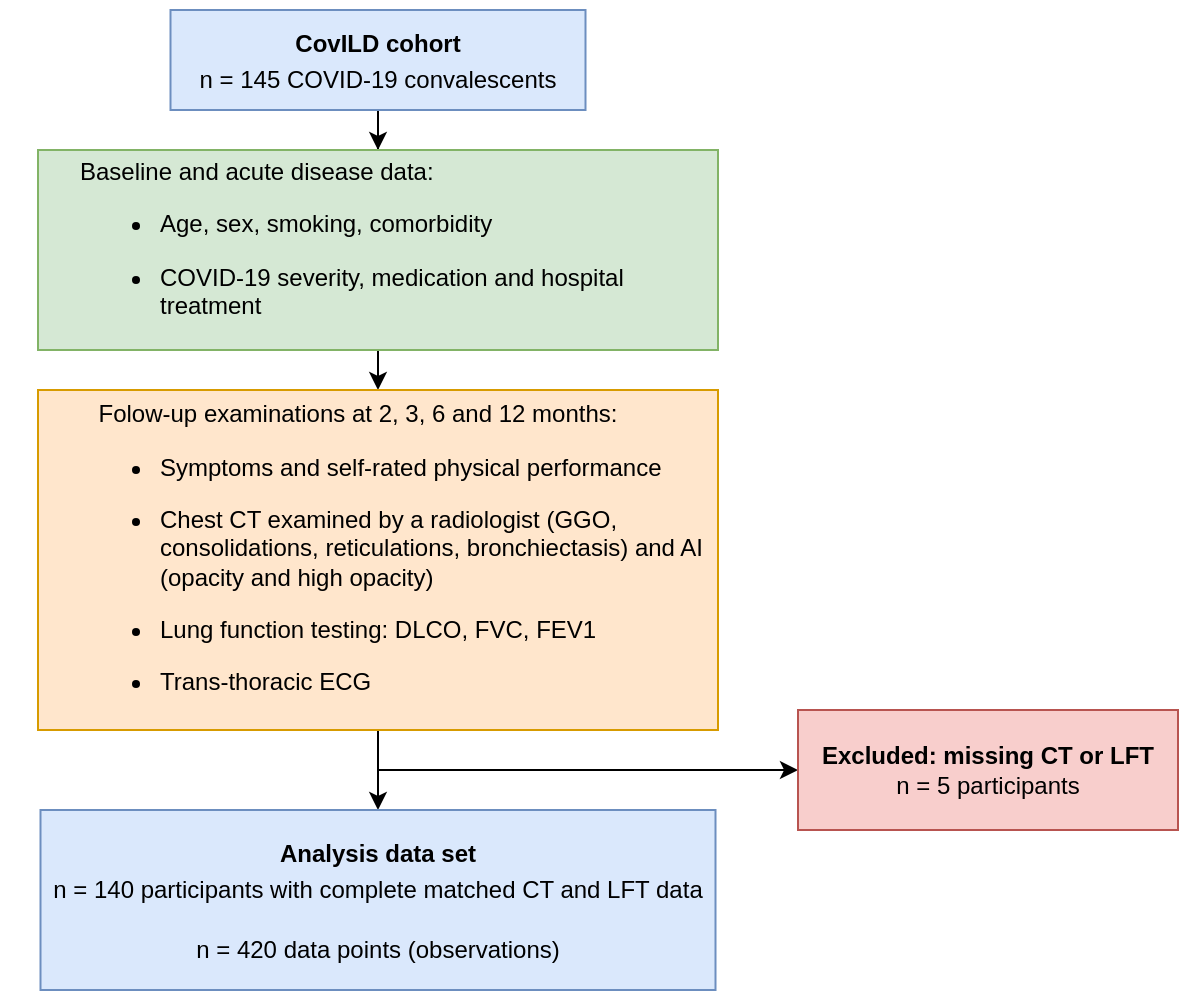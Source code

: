 <mxfile version="21.6.5" type="device">
  <diagram name="Page-1" id="ME_rR0h6g6oH_uVuHWtc">
    <mxGraphModel dx="1418" dy="828" grid="1" gridSize="10" guides="1" tooltips="1" connect="1" arrows="1" fold="1" page="1" pageScale="1" pageWidth="690" pageHeight="980" math="0" shadow="0">
      <root>
        <mxCell id="0" />
        <mxCell id="1" parent="0" />
        <mxCell id="grNded3wlk_CFeCUfCRz-6" style="edgeStyle=orthogonalEdgeStyle;rounded=0;orthogonalLoop=1;jettySize=auto;html=1;exitX=0.5;exitY=1;exitDx=0;exitDy=0;" parent="1" source="grNded3wlk_CFeCUfCRz-1" target="grNded3wlk_CFeCUfCRz-3" edge="1">
          <mxGeometry relative="1" as="geometry" />
        </mxCell>
        <mxCell id="grNded3wlk_CFeCUfCRz-1" value="&lt;p style=&quot;line-height: 150%;&quot;&gt;&lt;b&gt;CovILD cohort&lt;br&gt;&lt;/b&gt;n = 145 COVID-19 convalescents&lt;/p&gt;" style="rounded=0;whiteSpace=wrap;html=1;fillColor=#dae8fc;strokeColor=#6c8ebf;" parent="1" vertex="1">
          <mxGeometry x="116.25" y="30" width="207.5" height="50" as="geometry" />
        </mxCell>
        <mxCell id="grNded3wlk_CFeCUfCRz-7" style="edgeStyle=orthogonalEdgeStyle;rounded=0;orthogonalLoop=1;jettySize=auto;html=1;exitX=0.5;exitY=1;exitDx=0;exitDy=0;entryX=0.5;entryY=0;entryDx=0;entryDy=0;" parent="1" source="grNded3wlk_CFeCUfCRz-3" target="grNded3wlk_CFeCUfCRz-5" edge="1">
          <mxGeometry relative="1" as="geometry" />
        </mxCell>
        <mxCell id="grNded3wlk_CFeCUfCRz-3" value="&lt;blockquote style=&quot;margin: 0 0 0 40px; border: none; padding: 0px;&quot;&gt;&lt;div style=&quot;text-align: left;&quot;&gt;&lt;span style=&quot;background-color: initial;&quot;&gt;Baseline and acute disease data:&lt;/span&gt;&lt;/div&gt;&lt;/blockquote&gt;&lt;blockquote style=&quot;margin: 0 0 0 40px; border: none; padding: 0px;&quot;&gt;&lt;div style=&quot;text-align: left;&quot;&gt;&lt;ul&gt;&lt;li&gt;&lt;span style=&quot;background-color: initial;&quot;&gt;Age, sex, smoking, comorbidity&lt;/span&gt;&lt;/li&gt;&lt;/ul&gt;&lt;ul&gt;&lt;li&gt;&lt;span style=&quot;background-color: initial;&quot;&gt;COVID-19 severity, medication and hospital treatment&lt;/span&gt;&lt;/li&gt;&lt;/ul&gt;&lt;/div&gt;&lt;/blockquote&gt;" style="rounded=0;whiteSpace=wrap;html=1;spacingLeft=-20;fillColor=#d5e8d4;strokeColor=#82b366;" parent="1" vertex="1">
          <mxGeometry x="50" y="100" width="340" height="100" as="geometry" />
        </mxCell>
        <mxCell id="grNded3wlk_CFeCUfCRz-10" style="edgeStyle=orthogonalEdgeStyle;rounded=0;orthogonalLoop=1;jettySize=auto;html=1;entryX=0.5;entryY=0;entryDx=0;entryDy=0;" parent="1" source="grNded3wlk_CFeCUfCRz-5" target="grNded3wlk_CFeCUfCRz-9" edge="1">
          <mxGeometry relative="1" as="geometry" />
        </mxCell>
        <mxCell id="grNded3wlk_CFeCUfCRz-12" style="edgeStyle=orthogonalEdgeStyle;rounded=0;orthogonalLoop=1;jettySize=auto;html=1;exitX=0.5;exitY=1;exitDx=0;exitDy=0;" parent="1" source="grNded3wlk_CFeCUfCRz-5" target="grNded3wlk_CFeCUfCRz-11" edge="1">
          <mxGeometry relative="1" as="geometry" />
        </mxCell>
        <mxCell id="grNded3wlk_CFeCUfCRz-5" value="Folow-up examinations at 2, 3, 6 and 12 months:&lt;br style=&quot;border-color: var(--border-color); text-align: left;&quot;&gt;&lt;blockquote style=&quot;margin: 0 0 0 40px; border: none; padding: 0px;&quot;&gt;&lt;div style=&quot;text-align: left;&quot;&gt;&lt;ul&gt;&lt;li&gt;Symptoms and self-rated physical performance&lt;/li&gt;&lt;/ul&gt;&lt;ul&gt;&lt;li&gt;Chest CT examined by a radiologist (GGO, consolidations, reticulations, bronchiectasis) and AI (opacity and high opacity)&lt;/li&gt;&lt;/ul&gt;&lt;ul&gt;&lt;li&gt;Lung function testing: DLCO, FVC, FEV1&lt;/li&gt;&lt;/ul&gt;&lt;ul&gt;&lt;li&gt;Trans-thoracic ECG&lt;/li&gt;&lt;/ul&gt;&lt;/div&gt;&lt;/blockquote&gt;" style="rounded=0;whiteSpace=wrap;html=1;spacingLeft=-20;fillColor=#ffe6cc;strokeColor=#d79b00;" parent="1" vertex="1">
          <mxGeometry x="50" y="220" width="340" height="170" as="geometry" />
        </mxCell>
        <mxCell id="grNded3wlk_CFeCUfCRz-9" value="&lt;p style=&quot;line-height: 150%;&quot;&gt;&lt;b&gt;Analysis data set&lt;br&gt;&lt;/b&gt;n = 140 participants with complete matched CT and LFT data&lt;/p&gt;&lt;p style=&quot;line-height: 150%;&quot;&gt;&lt;span style=&quot;background-color: initial;&quot;&gt;n = 420 data points (observations)&lt;/span&gt;&lt;/p&gt;" style="rounded=0;whiteSpace=wrap;html=1;fillColor=#dae8fc;strokeColor=#6c8ebf;" parent="1" vertex="1">
          <mxGeometry x="51.25" y="430" width="337.5" height="90" as="geometry" />
        </mxCell>
        <mxCell id="grNded3wlk_CFeCUfCRz-11" value="&lt;b&gt;Excluded: missing CT or LFT&lt;br&gt;&lt;/b&gt;n = 5 participants" style="rounded=0;whiteSpace=wrap;html=1;fillColor=#f8cecc;strokeColor=#b85450;" parent="1" vertex="1">
          <mxGeometry x="430" y="380" width="190" height="60" as="geometry" />
        </mxCell>
      </root>
    </mxGraphModel>
  </diagram>
</mxfile>
